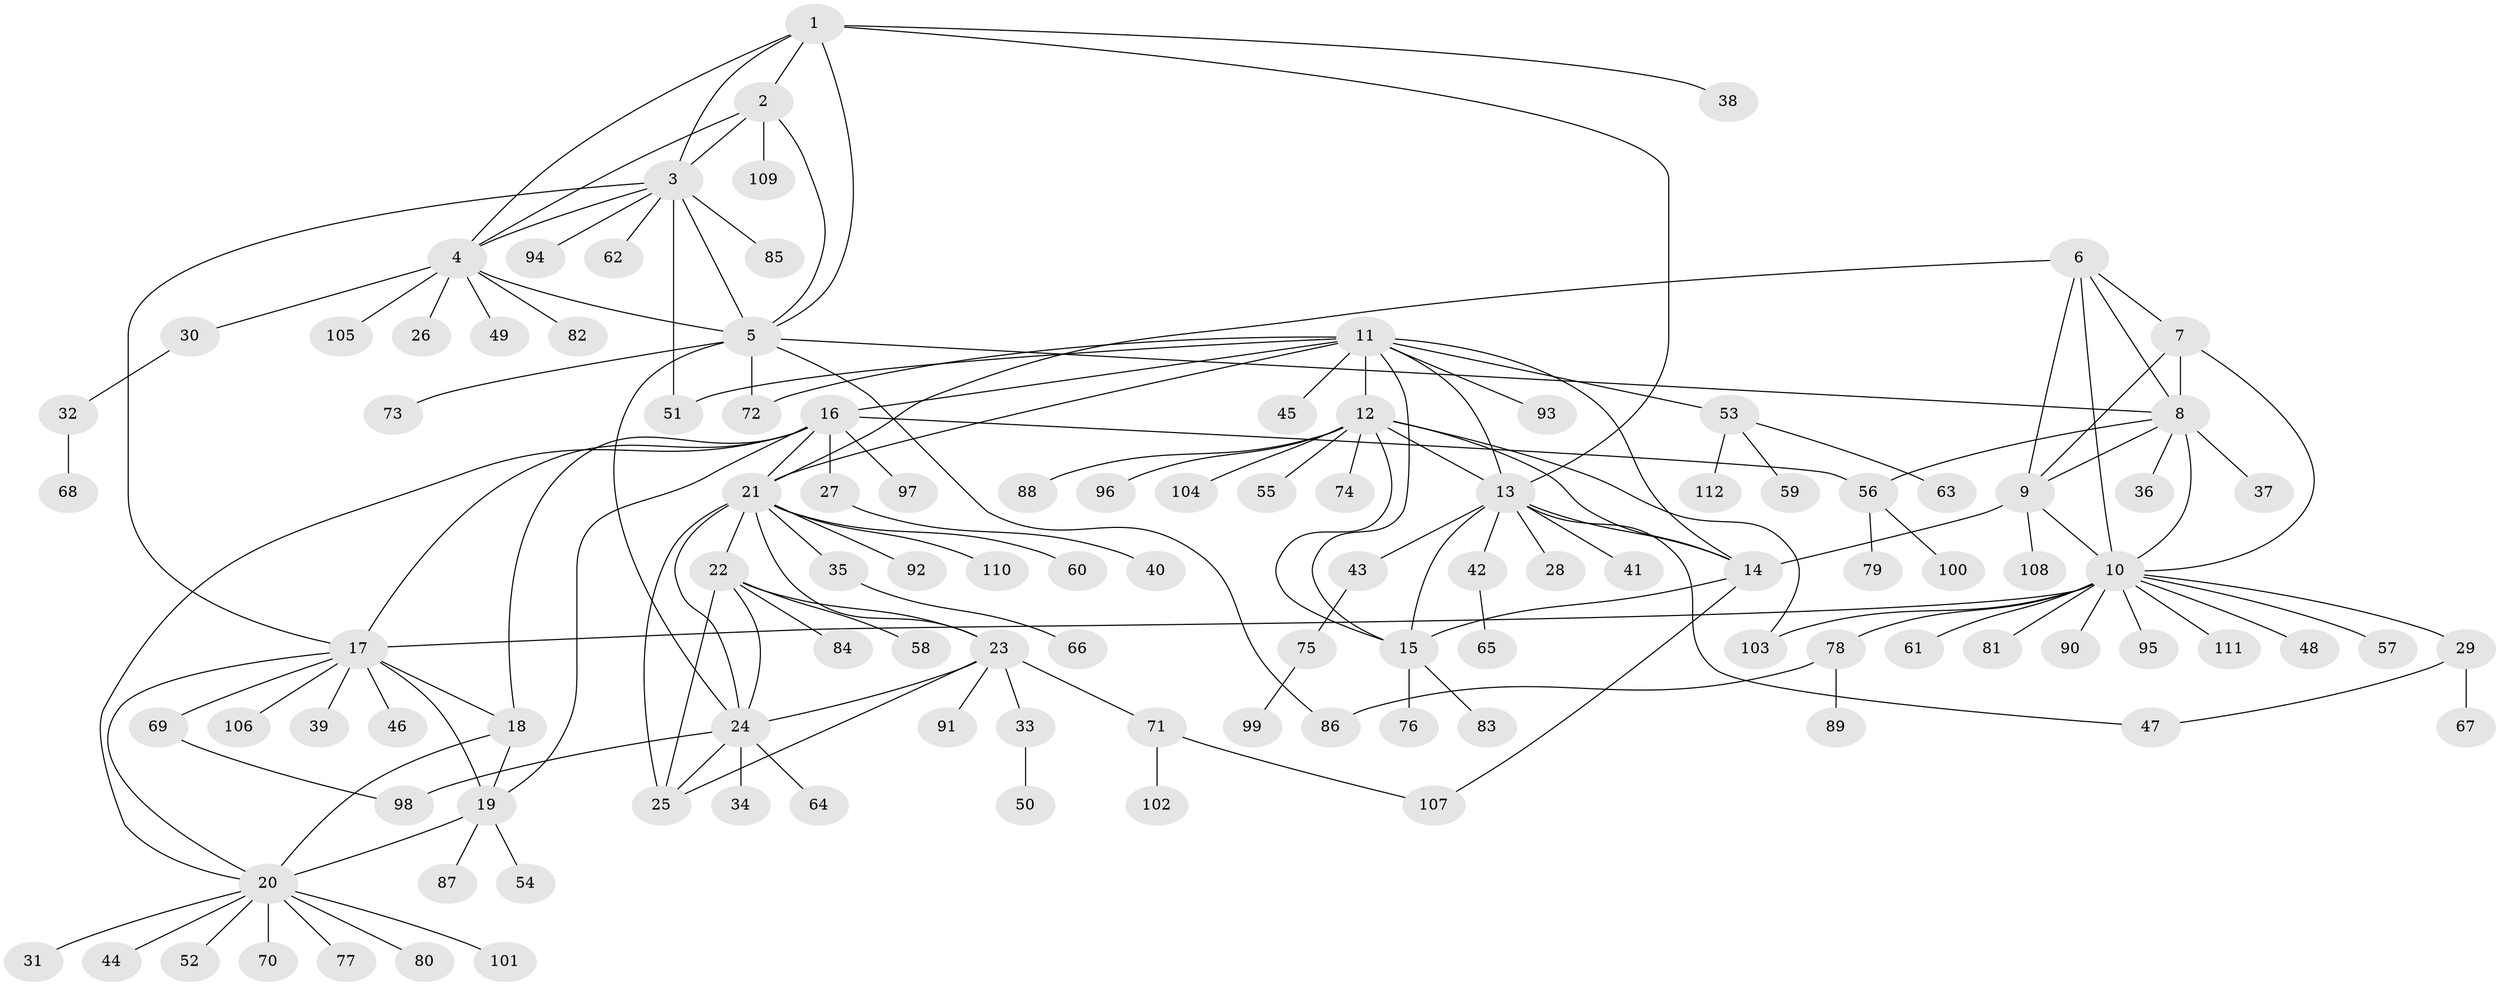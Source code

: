 // coarse degree distribution, {7: 0.044444444444444446, 1: 0.5111111111111111, 2: 0.13333333333333333, 9: 0.022222222222222223, 3: 0.08888888888888889, 5: 0.06666666666666667, 8: 0.022222222222222223, 10: 0.022222222222222223, 6: 0.06666666666666667, 11: 0.022222222222222223}
// Generated by graph-tools (version 1.1) at 2025/37/03/04/25 23:37:38]
// undirected, 112 vertices, 155 edges
graph export_dot {
  node [color=gray90,style=filled];
  1;
  2;
  3;
  4;
  5;
  6;
  7;
  8;
  9;
  10;
  11;
  12;
  13;
  14;
  15;
  16;
  17;
  18;
  19;
  20;
  21;
  22;
  23;
  24;
  25;
  26;
  27;
  28;
  29;
  30;
  31;
  32;
  33;
  34;
  35;
  36;
  37;
  38;
  39;
  40;
  41;
  42;
  43;
  44;
  45;
  46;
  47;
  48;
  49;
  50;
  51;
  52;
  53;
  54;
  55;
  56;
  57;
  58;
  59;
  60;
  61;
  62;
  63;
  64;
  65;
  66;
  67;
  68;
  69;
  70;
  71;
  72;
  73;
  74;
  75;
  76;
  77;
  78;
  79;
  80;
  81;
  82;
  83;
  84;
  85;
  86;
  87;
  88;
  89;
  90;
  91;
  92;
  93;
  94;
  95;
  96;
  97;
  98;
  99;
  100;
  101;
  102;
  103;
  104;
  105;
  106;
  107;
  108;
  109;
  110;
  111;
  112;
  1 -- 2;
  1 -- 3;
  1 -- 4;
  1 -- 5;
  1 -- 13;
  1 -- 38;
  2 -- 3;
  2 -- 4;
  2 -- 5;
  2 -- 109;
  3 -- 4;
  3 -- 5;
  3 -- 17;
  3 -- 51;
  3 -- 62;
  3 -- 85;
  3 -- 94;
  4 -- 5;
  4 -- 26;
  4 -- 30;
  4 -- 49;
  4 -- 82;
  4 -- 105;
  5 -- 8;
  5 -- 24;
  5 -- 72;
  5 -- 73;
  5 -- 86;
  6 -- 7;
  6 -- 8;
  6 -- 9;
  6 -- 10;
  6 -- 21;
  7 -- 8;
  7 -- 9;
  7 -- 10;
  8 -- 9;
  8 -- 10;
  8 -- 36;
  8 -- 37;
  8 -- 56;
  9 -- 10;
  9 -- 14;
  9 -- 108;
  10 -- 17;
  10 -- 29;
  10 -- 48;
  10 -- 57;
  10 -- 61;
  10 -- 78;
  10 -- 81;
  10 -- 90;
  10 -- 95;
  10 -- 103;
  10 -- 111;
  11 -- 12;
  11 -- 13;
  11 -- 14;
  11 -- 15;
  11 -- 16;
  11 -- 21;
  11 -- 45;
  11 -- 51;
  11 -- 53;
  11 -- 72;
  11 -- 93;
  12 -- 13;
  12 -- 14;
  12 -- 15;
  12 -- 55;
  12 -- 74;
  12 -- 88;
  12 -- 96;
  12 -- 103;
  12 -- 104;
  13 -- 14;
  13 -- 15;
  13 -- 28;
  13 -- 41;
  13 -- 42;
  13 -- 43;
  13 -- 47;
  14 -- 15;
  14 -- 107;
  15 -- 76;
  15 -- 83;
  16 -- 17;
  16 -- 18;
  16 -- 19;
  16 -- 20;
  16 -- 21;
  16 -- 27;
  16 -- 56;
  16 -- 97;
  17 -- 18;
  17 -- 19;
  17 -- 20;
  17 -- 39;
  17 -- 46;
  17 -- 69;
  17 -- 106;
  18 -- 19;
  18 -- 20;
  19 -- 20;
  19 -- 54;
  19 -- 87;
  20 -- 31;
  20 -- 44;
  20 -- 52;
  20 -- 70;
  20 -- 77;
  20 -- 80;
  20 -- 101;
  21 -- 22;
  21 -- 23;
  21 -- 24;
  21 -- 25;
  21 -- 35;
  21 -- 60;
  21 -- 92;
  21 -- 110;
  22 -- 23;
  22 -- 24;
  22 -- 25;
  22 -- 58;
  22 -- 84;
  23 -- 24;
  23 -- 25;
  23 -- 33;
  23 -- 71;
  23 -- 91;
  24 -- 25;
  24 -- 34;
  24 -- 64;
  24 -- 98;
  27 -- 40;
  29 -- 47;
  29 -- 67;
  30 -- 32;
  32 -- 68;
  33 -- 50;
  35 -- 66;
  42 -- 65;
  43 -- 75;
  53 -- 59;
  53 -- 63;
  53 -- 112;
  56 -- 79;
  56 -- 100;
  69 -- 98;
  71 -- 102;
  71 -- 107;
  75 -- 99;
  78 -- 86;
  78 -- 89;
}
